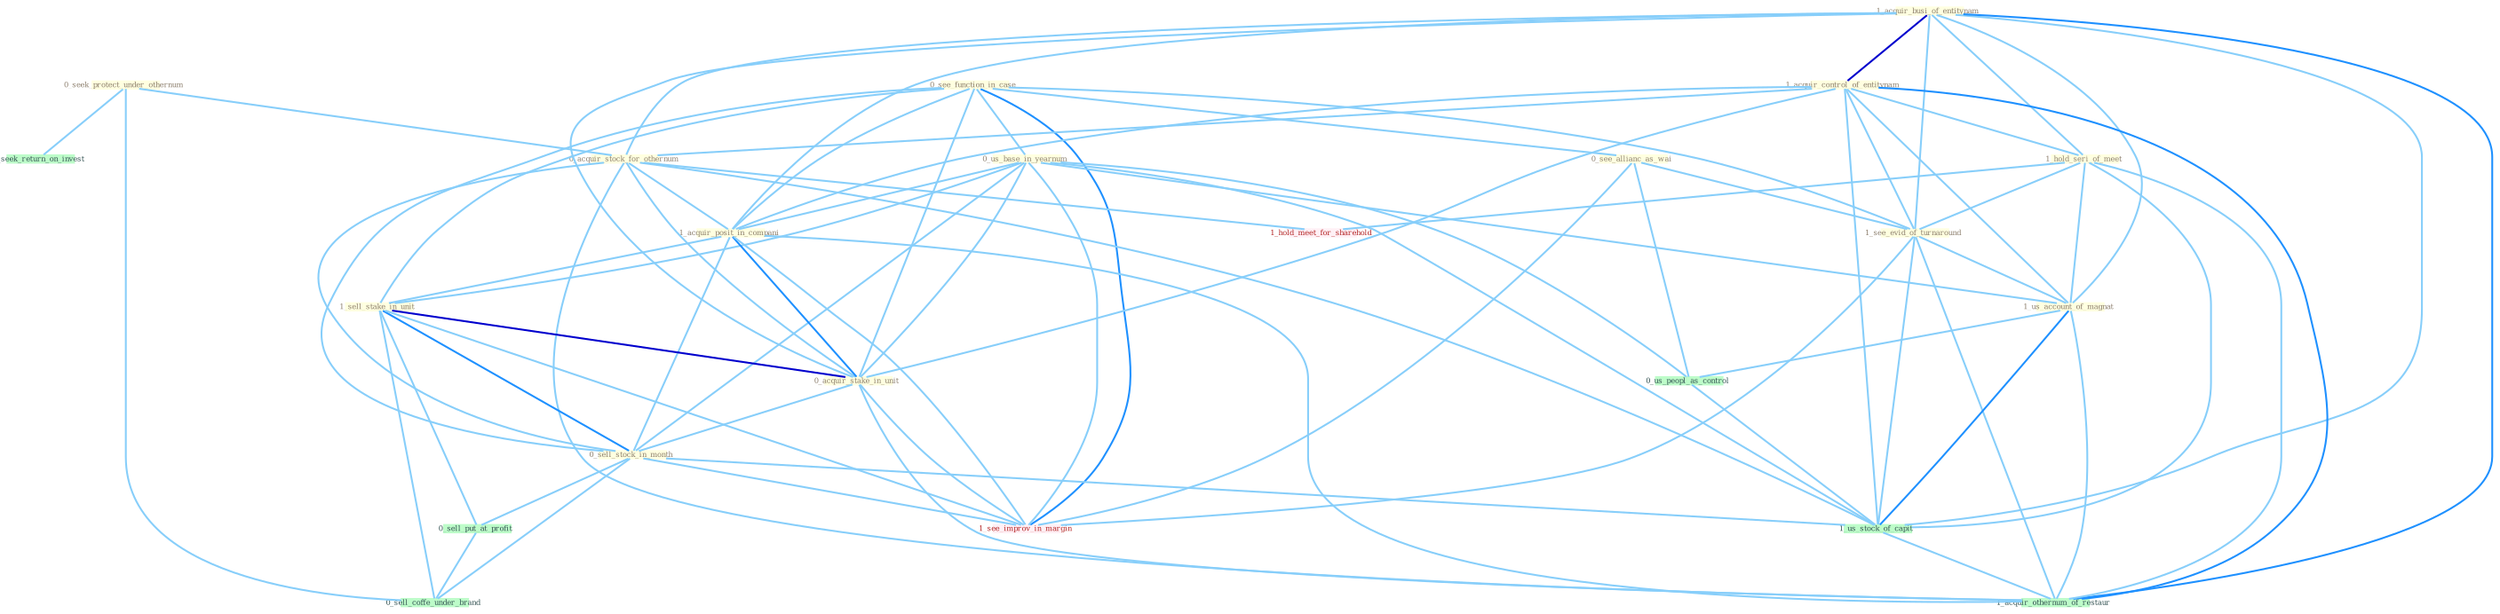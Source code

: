 Graph G{ 
    node
    [shape=polygon,style=filled,width=.5,height=.06,color="#BDFCC9",fixedsize=true,fontsize=4,
    fontcolor="#2f4f4f"];
    {node
    [color="#ffffe0", fontcolor="#8b7d6b"] "0_seek_protect_under_othernum " "1_acquir_busi_of_entitynam " "0_see_function_in_case " "1_acquir_control_of_entitynam " "0_acquir_stock_for_othernum " "0_us_base_in_yearnum " "1_acquir_posit_in_compani " "1_sell_stake_in_unit " "0_see_allianc_as_wai " "0_acquir_stake_in_unit " "1_hold_seri_of_meet " "1_see_evid_of_turnaround " "0_sell_stock_in_month " "1_us_account_of_magnat "}
{node [color="#fff0f5", fontcolor="#b22222"] "1_see_improv_in_margin " "1_hold_meet_for_sharehold "}
edge [color="#B0E2FF"];

	"0_seek_protect_under_othernum " -- "0_acquir_stock_for_othernum " [w="1", color="#87cefa" ];
	"0_seek_protect_under_othernum " -- "0_seek_return_on_invest " [w="1", color="#87cefa" ];
	"0_seek_protect_under_othernum " -- "0_sell_coffe_under_brand " [w="1", color="#87cefa" ];
	"1_acquir_busi_of_entitynam " -- "1_acquir_control_of_entitynam " [w="3", color="#0000cd" , len=0.6];
	"1_acquir_busi_of_entitynam " -- "0_acquir_stock_for_othernum " [w="1", color="#87cefa" ];
	"1_acquir_busi_of_entitynam " -- "1_acquir_posit_in_compani " [w="1", color="#87cefa" ];
	"1_acquir_busi_of_entitynam " -- "0_acquir_stake_in_unit " [w="1", color="#87cefa" ];
	"1_acquir_busi_of_entitynam " -- "1_hold_seri_of_meet " [w="1", color="#87cefa" ];
	"1_acquir_busi_of_entitynam " -- "1_see_evid_of_turnaround " [w="1", color="#87cefa" ];
	"1_acquir_busi_of_entitynam " -- "1_us_account_of_magnat " [w="1", color="#87cefa" ];
	"1_acquir_busi_of_entitynam " -- "1_us_stock_of_capit " [w="1", color="#87cefa" ];
	"1_acquir_busi_of_entitynam " -- "1_acquir_othernum_of_restaur " [w="2", color="#1e90ff" , len=0.8];
	"0_see_function_in_case " -- "0_us_base_in_yearnum " [w="1", color="#87cefa" ];
	"0_see_function_in_case " -- "1_acquir_posit_in_compani " [w="1", color="#87cefa" ];
	"0_see_function_in_case " -- "1_sell_stake_in_unit " [w="1", color="#87cefa" ];
	"0_see_function_in_case " -- "0_see_allianc_as_wai " [w="1", color="#87cefa" ];
	"0_see_function_in_case " -- "0_acquir_stake_in_unit " [w="1", color="#87cefa" ];
	"0_see_function_in_case " -- "1_see_evid_of_turnaround " [w="1", color="#87cefa" ];
	"0_see_function_in_case " -- "0_sell_stock_in_month " [w="1", color="#87cefa" ];
	"0_see_function_in_case " -- "1_see_improv_in_margin " [w="2", color="#1e90ff" , len=0.8];
	"1_acquir_control_of_entitynam " -- "0_acquir_stock_for_othernum " [w="1", color="#87cefa" ];
	"1_acquir_control_of_entitynam " -- "1_acquir_posit_in_compani " [w="1", color="#87cefa" ];
	"1_acquir_control_of_entitynam " -- "0_acquir_stake_in_unit " [w="1", color="#87cefa" ];
	"1_acquir_control_of_entitynam " -- "1_hold_seri_of_meet " [w="1", color="#87cefa" ];
	"1_acquir_control_of_entitynam " -- "1_see_evid_of_turnaround " [w="1", color="#87cefa" ];
	"1_acquir_control_of_entitynam " -- "1_us_account_of_magnat " [w="1", color="#87cefa" ];
	"1_acquir_control_of_entitynam " -- "1_us_stock_of_capit " [w="1", color="#87cefa" ];
	"1_acquir_control_of_entitynam " -- "1_acquir_othernum_of_restaur " [w="2", color="#1e90ff" , len=0.8];
	"0_acquir_stock_for_othernum " -- "1_acquir_posit_in_compani " [w="1", color="#87cefa" ];
	"0_acquir_stock_for_othernum " -- "0_acquir_stake_in_unit " [w="1", color="#87cefa" ];
	"0_acquir_stock_for_othernum " -- "0_sell_stock_in_month " [w="1", color="#87cefa" ];
	"0_acquir_stock_for_othernum " -- "1_us_stock_of_capit " [w="1", color="#87cefa" ];
	"0_acquir_stock_for_othernum " -- "1_hold_meet_for_sharehold " [w="1", color="#87cefa" ];
	"0_acquir_stock_for_othernum " -- "1_acquir_othernum_of_restaur " [w="1", color="#87cefa" ];
	"0_us_base_in_yearnum " -- "1_acquir_posit_in_compani " [w="1", color="#87cefa" ];
	"0_us_base_in_yearnum " -- "1_sell_stake_in_unit " [w="1", color="#87cefa" ];
	"0_us_base_in_yearnum " -- "0_acquir_stake_in_unit " [w="1", color="#87cefa" ];
	"0_us_base_in_yearnum " -- "0_sell_stock_in_month " [w="1", color="#87cefa" ];
	"0_us_base_in_yearnum " -- "1_us_account_of_magnat " [w="1", color="#87cefa" ];
	"0_us_base_in_yearnum " -- "0_us_peopl_as_control " [w="1", color="#87cefa" ];
	"0_us_base_in_yearnum " -- "1_us_stock_of_capit " [w="1", color="#87cefa" ];
	"0_us_base_in_yearnum " -- "1_see_improv_in_margin " [w="1", color="#87cefa" ];
	"1_acquir_posit_in_compani " -- "1_sell_stake_in_unit " [w="1", color="#87cefa" ];
	"1_acquir_posit_in_compani " -- "0_acquir_stake_in_unit " [w="2", color="#1e90ff" , len=0.8];
	"1_acquir_posit_in_compani " -- "0_sell_stock_in_month " [w="1", color="#87cefa" ];
	"1_acquir_posit_in_compani " -- "1_see_improv_in_margin " [w="1", color="#87cefa" ];
	"1_acquir_posit_in_compani " -- "1_acquir_othernum_of_restaur " [w="1", color="#87cefa" ];
	"1_sell_stake_in_unit " -- "0_acquir_stake_in_unit " [w="3", color="#0000cd" , len=0.6];
	"1_sell_stake_in_unit " -- "0_sell_stock_in_month " [w="2", color="#1e90ff" , len=0.8];
	"1_sell_stake_in_unit " -- "0_sell_put_at_profit " [w="1", color="#87cefa" ];
	"1_sell_stake_in_unit " -- "1_see_improv_in_margin " [w="1", color="#87cefa" ];
	"1_sell_stake_in_unit " -- "0_sell_coffe_under_brand " [w="1", color="#87cefa" ];
	"0_see_allianc_as_wai " -- "1_see_evid_of_turnaround " [w="1", color="#87cefa" ];
	"0_see_allianc_as_wai " -- "0_us_peopl_as_control " [w="1", color="#87cefa" ];
	"0_see_allianc_as_wai " -- "1_see_improv_in_margin " [w="1", color="#87cefa" ];
	"0_acquir_stake_in_unit " -- "0_sell_stock_in_month " [w="1", color="#87cefa" ];
	"0_acquir_stake_in_unit " -- "1_see_improv_in_margin " [w="1", color="#87cefa" ];
	"0_acquir_stake_in_unit " -- "1_acquir_othernum_of_restaur " [w="1", color="#87cefa" ];
	"1_hold_seri_of_meet " -- "1_see_evid_of_turnaround " [w="1", color="#87cefa" ];
	"1_hold_seri_of_meet " -- "1_us_account_of_magnat " [w="1", color="#87cefa" ];
	"1_hold_seri_of_meet " -- "1_us_stock_of_capit " [w="1", color="#87cefa" ];
	"1_hold_seri_of_meet " -- "1_hold_meet_for_sharehold " [w="1", color="#87cefa" ];
	"1_hold_seri_of_meet " -- "1_acquir_othernum_of_restaur " [w="1", color="#87cefa" ];
	"1_see_evid_of_turnaround " -- "1_us_account_of_magnat " [w="1", color="#87cefa" ];
	"1_see_evid_of_turnaround " -- "1_us_stock_of_capit " [w="1", color="#87cefa" ];
	"1_see_evid_of_turnaround " -- "1_see_improv_in_margin " [w="1", color="#87cefa" ];
	"1_see_evid_of_turnaround " -- "1_acquir_othernum_of_restaur " [w="1", color="#87cefa" ];
	"0_sell_stock_in_month " -- "0_sell_put_at_profit " [w="1", color="#87cefa" ];
	"0_sell_stock_in_month " -- "1_us_stock_of_capit " [w="1", color="#87cefa" ];
	"0_sell_stock_in_month " -- "1_see_improv_in_margin " [w="1", color="#87cefa" ];
	"0_sell_stock_in_month " -- "0_sell_coffe_under_brand " [w="1", color="#87cefa" ];
	"1_us_account_of_magnat " -- "0_us_peopl_as_control " [w="1", color="#87cefa" ];
	"1_us_account_of_magnat " -- "1_us_stock_of_capit " [w="2", color="#1e90ff" , len=0.8];
	"1_us_account_of_magnat " -- "1_acquir_othernum_of_restaur " [w="1", color="#87cefa" ];
	"0_us_peopl_as_control " -- "1_us_stock_of_capit " [w="1", color="#87cefa" ];
	"0_sell_put_at_profit " -- "0_sell_coffe_under_brand " [w="1", color="#87cefa" ];
	"1_us_stock_of_capit " -- "1_acquir_othernum_of_restaur " [w="1", color="#87cefa" ];
}